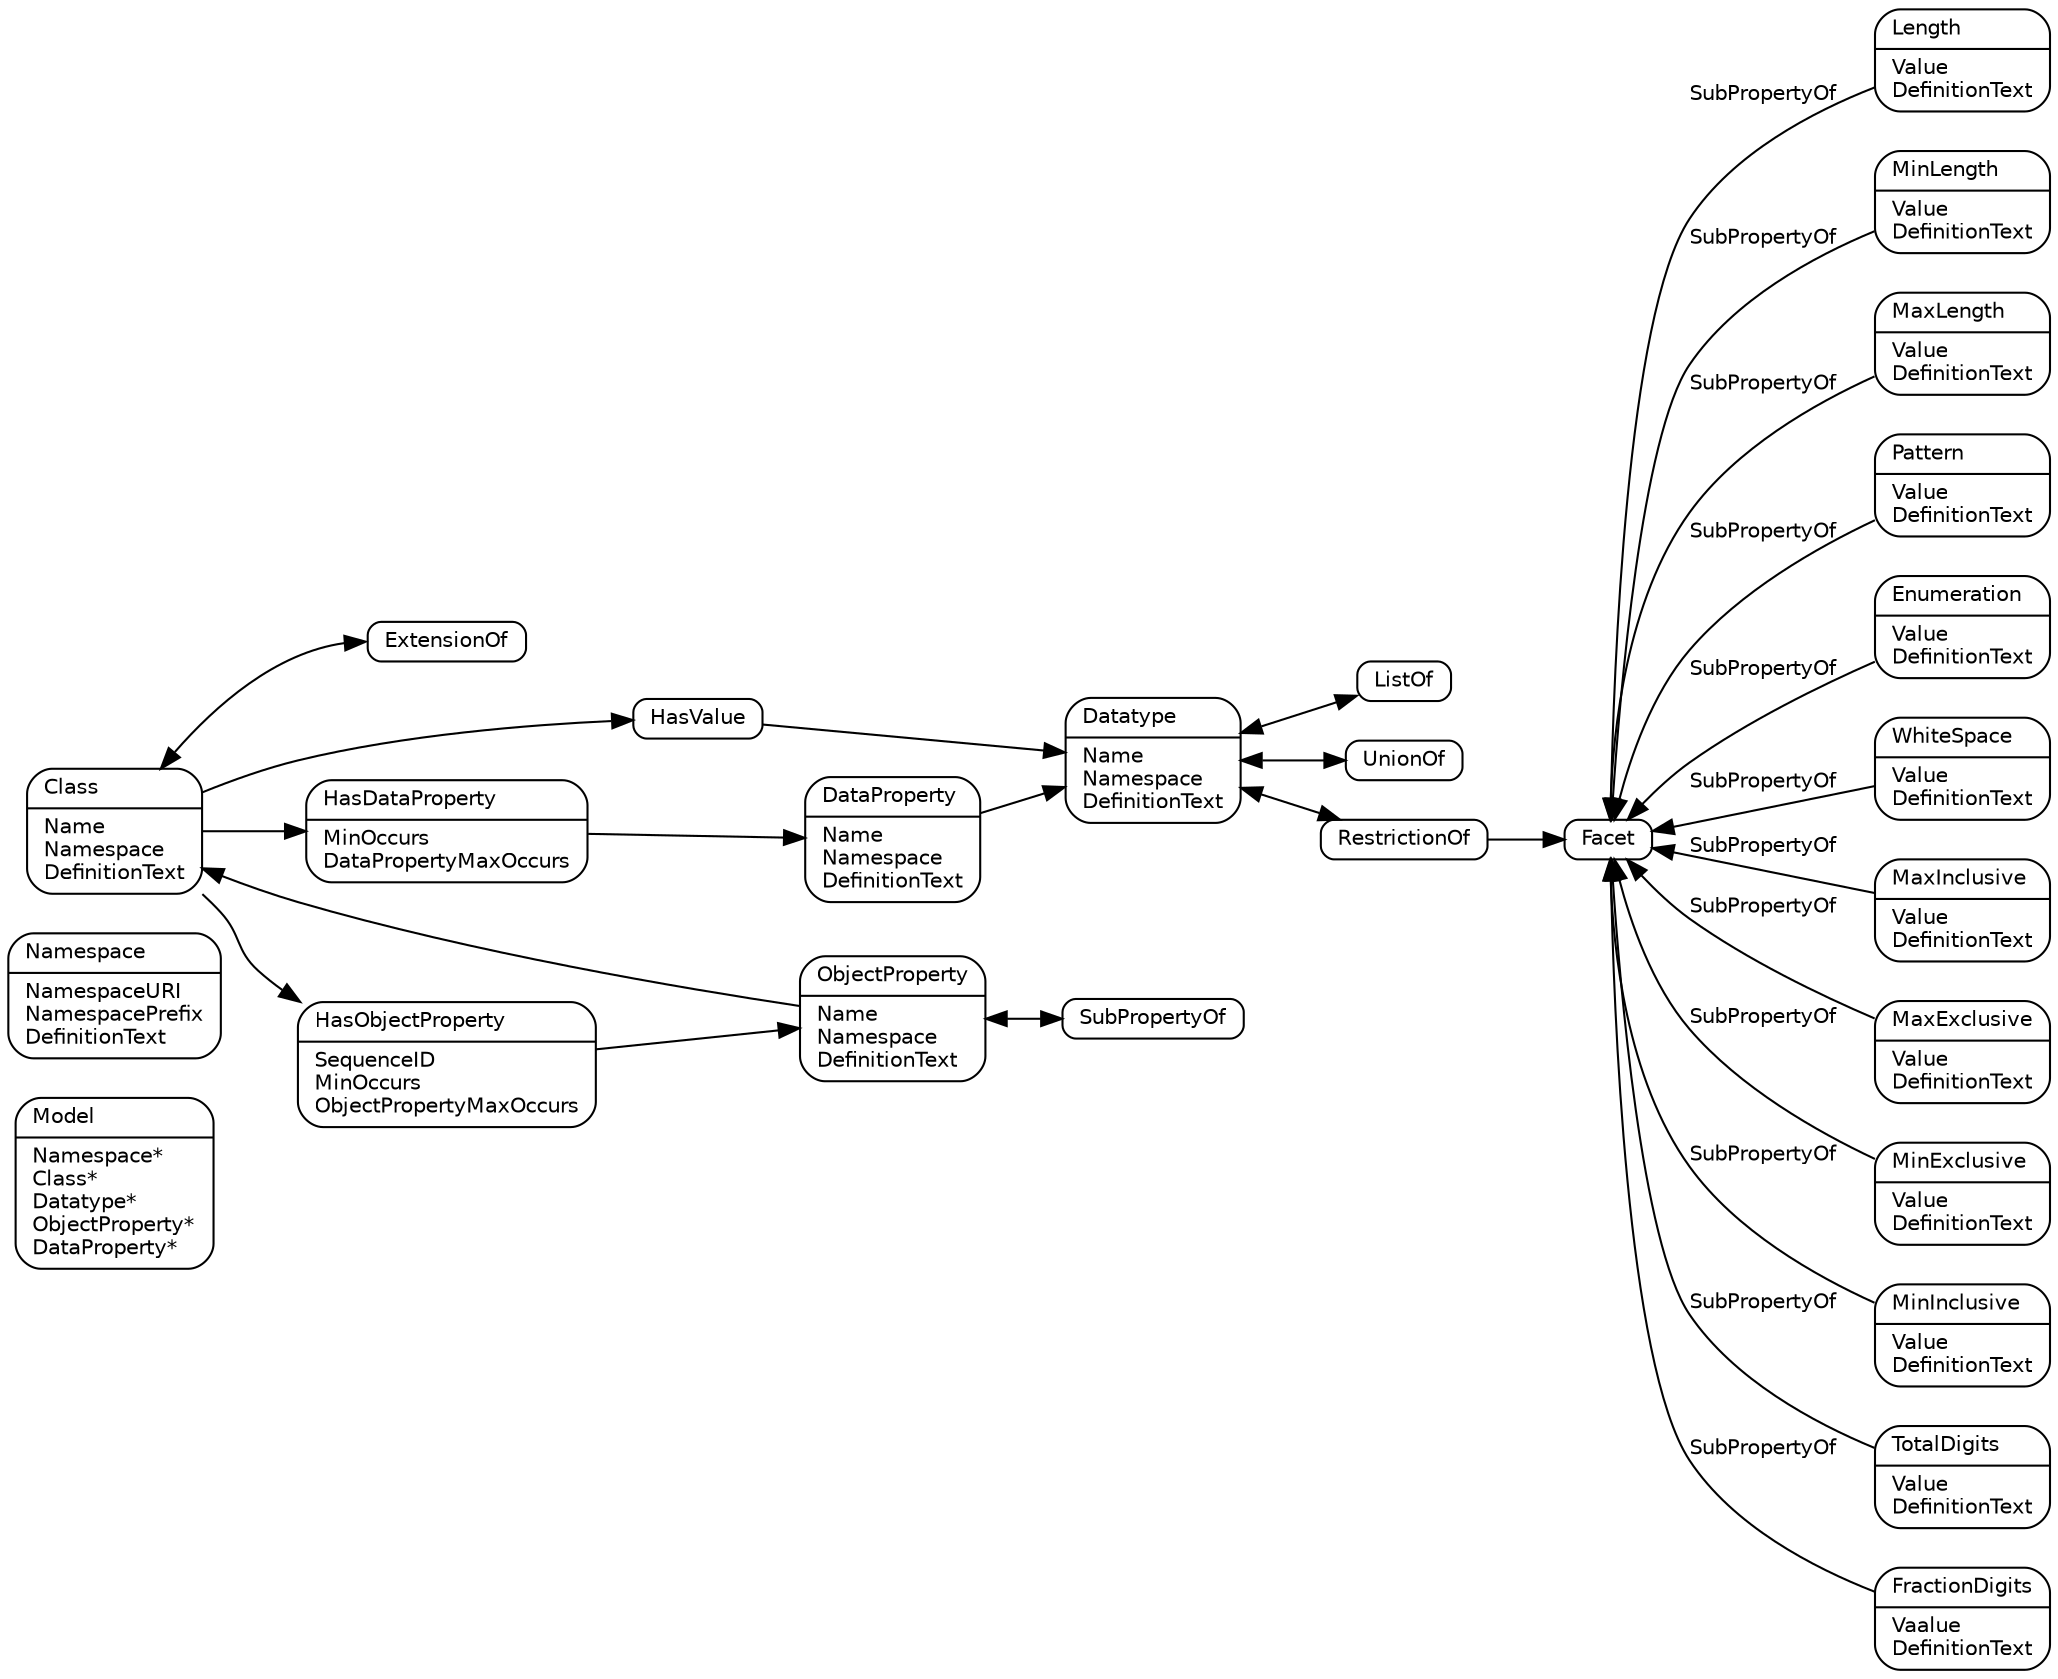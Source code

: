 digraph G {
  edge [fontname = "Helvetica", fontsize = 10, dir = forward];
  node [fontname = "Helvetica", fontsize = 10, width = 0, height = 0];
  rankdir = LR;

  node [shape=Mrecord];
  
  Model [label="\N\l|Namespace*\lClass*\lDatatype*\lObjectProperty*\lDataProperty*\l"];

  Namespace [label="\N\l|NamespaceURI\lNamespacePrefix\lDefinitionText\l"];

  Class [label="\N\l|Name\lNamespace\lDefinitionText\l"];
  ExtensionOf [label="\N\l"];
  Class -> ExtensionOf:w [dir=both];
  Class -> HasDataProperty;
  Class -> HasObjectProperty;
  Class -> HasValue;
  
  HasObjectProperty [label="\N\l|SequenceID\lMinOccurs\lObjectPropertyMaxOccurs\l"];
  HasObjectProperty -> ObjectProperty;

  ObjectProperty [label="\N\l|Name\lNamespace\lDefinitionText\l"];
  ObjectProperty -> Class;
  ObjectProperty -> SubPropertyOf [dir=both];

  SubPropertyOf [label="\N\l"];

  HasDataProperty [label="\N\l|MinOccurs\lDataPropertyMaxOccurs\l"];
  HasDataProperty -> DataProperty;

  DataProperty [label="\N\l|Name\lNamespace\lDefinitionText\l"];
  
  DataProperty -> Datatype;
  
  Datatype [label="\N\l|Name\lNamespace\lDefinitionText\l"];
  Datatype -> ListOf [dir=both];
  Datatype -> UnionOf [dir=both];
  Datatype -> RestrictionOf [dir=both];

  HasValue [label="\N\l"];
  HasValue -> Datatype;

  ListOf [label="\N\l"];
  UnionOf [label="\N\l"];

  RestrictionOf [label="\N\l"];
  RestrictionOf -> Facet;

  // facets
  Facet [label="\N\l"];
  Length [label="\N\l|Value\lDefinitionText\l"];
  MinLength [label="\N\l|Value\lDefinitionText\l"];
  MaxLength [label="\N\l|Value\lDefinitionText\l"];
  Pattern [label="\N\l|Value\lDefinitionText\l"];
  Enumeration [label="\N\l|Value\lDefinitionText\l"];
  WhiteSpace [label="\N\l|Value\lDefinitionText\l"];
  MaxInclusive [label="\N\l|Value\lDefinitionText\l"];
  MaxExclusive [label="\N\l|Value\lDefinitionText\l"];
  MinExclusive [label="\N\l|Value\lDefinitionText\l"];
  MinInclusive [label="\N\l|Value\lDefinitionText\l"];
  TotalDigits [label="\N\l|Value\lDefinitionText\l"];
  FractionDigits [label="\N\l|Vaalue\lDefinitionText\l"];

  edge [dir=back, label="SubPropertyOf"];
  Facet -> { Length MinLength MaxLength Pattern Enumeration WhiteSpace MaxInclusive MaxExclusive MinExclusive MinInclusive TotalDigits FractionDigits }
}
